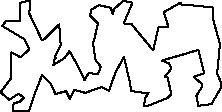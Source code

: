 unitsize(0.001cm);
// 21527.2
draw((2995,264)--(3062,329));
draw((3062,329)--(2993,624));
draw((2993,624)--(2944,632));
draw((2944,632)--(3060,781));
draw((3060,781)--(3023,871));
draw((3023,871)--(2901,920));
draw((2901,920)--(2982,949));
draw((2982,949)--(3332,1049));
draw((3332,1049)--(3535,1112));
draw((3535,1112)--(3642,699));
draw((3642,699)--(3452,637));
draw((3452,637)--(3599,514));
draw((3599,514)--(3600,459));
draw((3600,459)--(3503,301));
draw((3503,301)--(3538,125));
draw((3538,125)--(3766,154));
draw((3766,154)--(3946,459));
draw((3946,459)--(3935,540));
draw((3935,540)--(3868,697));
draw((3868,697)--(3918,1217));
draw((3918,1217)--(3805,1619));
draw((3805,1619)--(3786,1862));
draw((3786,1862)--(3373,1902));
draw((3373,1902)--(3248,1906));
draw((3248,1906)--(3220,1945));
draw((3220,1945)--(2927,1777));
draw((2927,1777)--(3007,1524));
draw((3007,1524)--(2834,1512));
draw((2834,1512)--(2740,1101));
draw((2740,1101)--(2356,1568));
draw((2356,1568)--(2221,1578));
draw((2221,1578)--(2374,1944));
draw((2374,1944)--(2214,1977));
draw((2214,1977)--(2050,1833));
draw((2050,1833)--(2028,1736));
draw((2028,1736)--(1994,1852));
draw((1994,1852)--(1787,1902));
draw((1787,1902)--(1646,1817));
draw((1646,1817)--(1632,1742));
draw((1632,1742)--(1623,1723));
draw((1623,1723)--(1768,1578));
draw((1768,1578)--(1699,1294));
draw((1699,1294)--(1677,1238));
draw((1677,1238)--(1725,927));
draw((1725,927)--(1819,814));
draw((1819,814)--(1766,692));
draw((1766,692)--(1766,678));
draw((1766,678)--(1604,706));
draw((1604,706)--(1529,581));
draw((1529,581)--(1393,859));
draw((1393,859)--(1264,1090));
draw((1264,1090)--(1179,969));
draw((1179,969)--(981,848));
draw((981,848)--(997,942));
draw((997,942)--(1021,962));
draw((1021,962)--(1009,1001));
draw((1009,1001)--(1109,1196));
draw((1109,1196)--(1082,1561));
draw((1082,1561)--(811,1295));
draw((811,1295)--(778,1282));
draw((778,1282)--(555,1753));
draw((555,1753)--(571,1982));
draw((571,1982)--(394,1944));
draw((394,1944)--(386,1616));
draw((386,1616)--(149,1629));
draw((149,1629)--(80,1533));
draw((80,1533)--(464,1302));
draw((464,1302)--(555,1121));
draw((555,1121)--(401,980));
draw((401,980)--(241,1069));
draw((241,1069)--(235,1059));
draw((235,1059)--(240,619));
draw((240,619)--(47,363));
draw((47,363)--(202,233));
draw((202,233)--(366,339));
draw((366,339)--(460,267));
draw((460,267)--(387,199));
draw((387,199)--(278,165));
draw((278,165)--(264,36));
draw((264,36)--(547,25));
draw((547,25)--(634,294));
draw((634,294)--(781,670));
draw((781,670)--(931,512));
draw((931,512)--(1017,333));
draw((1017,333)--(1203,385));
draw((1203,385)--(1272,246));
draw((1272,246)--(1346,408));
draw((1346,408)--(1541,354));
draw((1541,354)--(1828,456));
draw((1828,456)--(1962,389));
draw((1962,389)--(2067,694));
draw((2067,694)--(2223,990));
draw((2223,990)--(2334,523));
draw((2334,523)--(2347,388));
draw((2347,388)--(2597,349));
draw((2597,349)--(2658,360));
draw((2658,360)--(2592,248));
draw((2592,248)--(2581,121));
draw((2581,121)--(2656,128));
draw((2656,128)--(2995,264));
